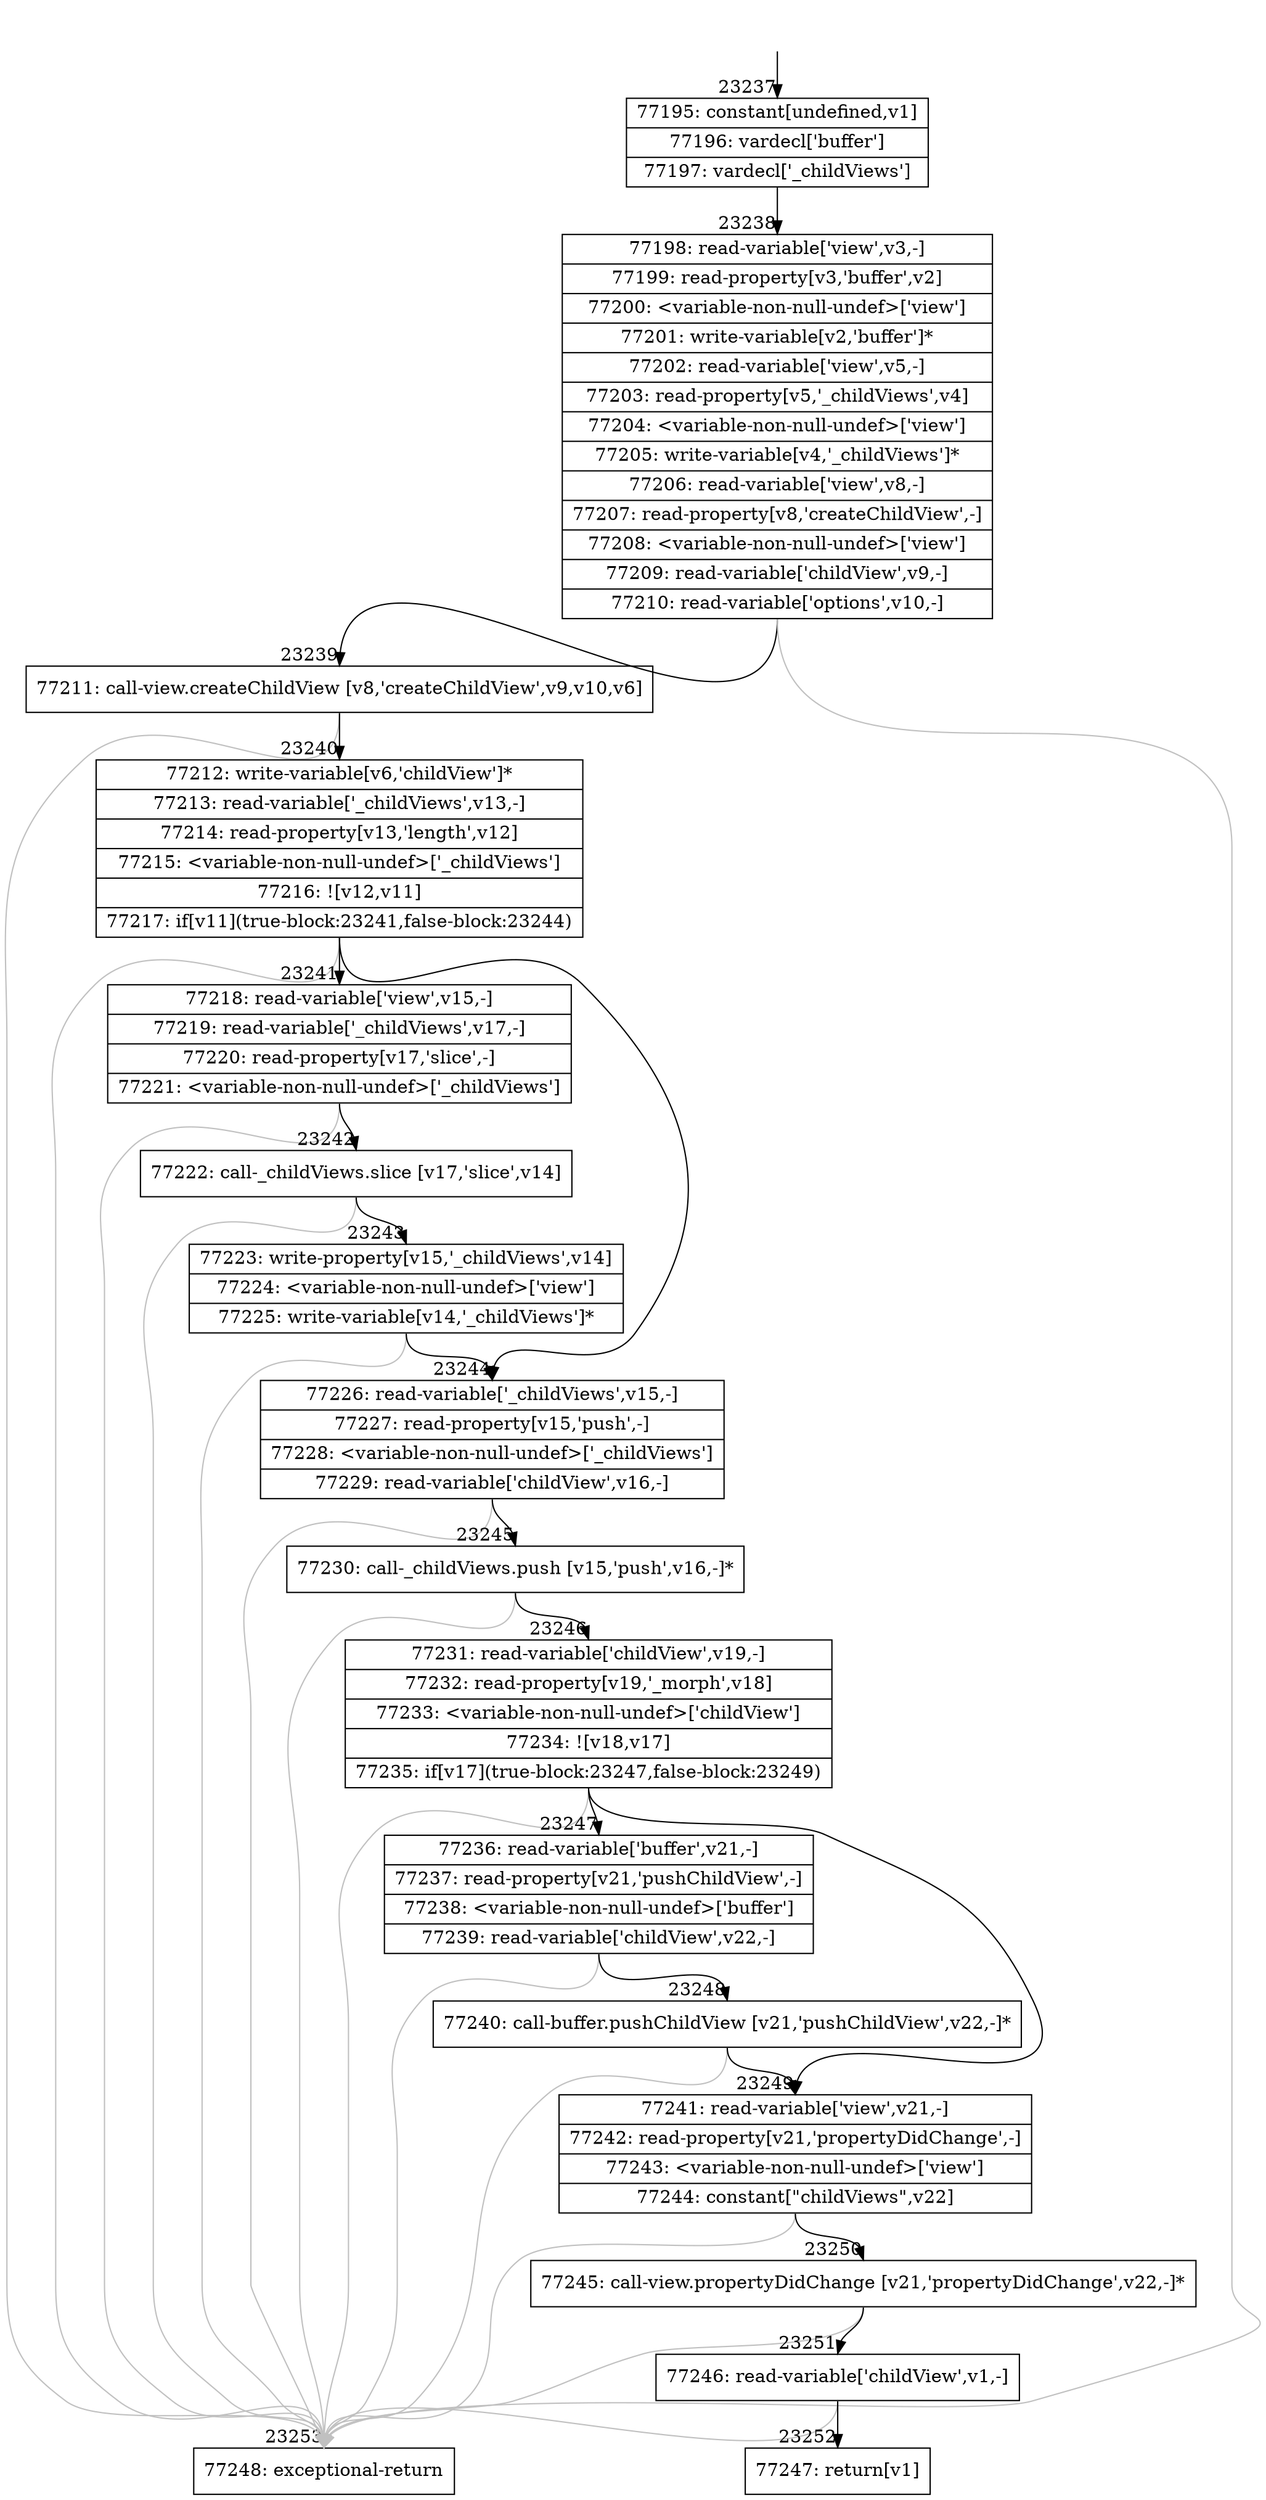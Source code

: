 digraph {
rankdir="TD"
BB_entry2029[shape=none,label=""];
BB_entry2029 -> BB23237 [tailport=s, headport=n, headlabel="    23237"]
BB23237 [shape=record label="{77195: constant[undefined,v1]|77196: vardecl['buffer']|77197: vardecl['_childViews']}" ] 
BB23237 -> BB23238 [tailport=s, headport=n, headlabel="      23238"]
BB23238 [shape=record label="{77198: read-variable['view',v3,-]|77199: read-property[v3,'buffer',v2]|77200: \<variable-non-null-undef\>['view']|77201: write-variable[v2,'buffer']*|77202: read-variable['view',v5,-]|77203: read-property[v5,'_childViews',v4]|77204: \<variable-non-null-undef\>['view']|77205: write-variable[v4,'_childViews']*|77206: read-variable['view',v8,-]|77207: read-property[v8,'createChildView',-]|77208: \<variable-non-null-undef\>['view']|77209: read-variable['childView',v9,-]|77210: read-variable['options',v10,-]}" ] 
BB23238 -> BB23239 [tailport=s, headport=n, headlabel="      23239"]
BB23238 -> BB23253 [tailport=s, headport=n, color=gray, headlabel="      23253"]
BB23239 [shape=record label="{77211: call-view.createChildView [v8,'createChildView',v9,v10,v6]}" ] 
BB23239 -> BB23240 [tailport=s, headport=n, headlabel="      23240"]
BB23239 -> BB23253 [tailport=s, headport=n, color=gray]
BB23240 [shape=record label="{77212: write-variable[v6,'childView']*|77213: read-variable['_childViews',v13,-]|77214: read-property[v13,'length',v12]|77215: \<variable-non-null-undef\>['_childViews']|77216: ![v12,v11]|77217: if[v11](true-block:23241,false-block:23244)}" ] 
BB23240 -> BB23241 [tailport=s, headport=n, headlabel="      23241"]
BB23240 -> BB23244 [tailport=s, headport=n, headlabel="      23244"]
BB23240 -> BB23253 [tailport=s, headport=n, color=gray]
BB23241 [shape=record label="{77218: read-variable['view',v15,-]|77219: read-variable['_childViews',v17,-]|77220: read-property[v17,'slice',-]|77221: \<variable-non-null-undef\>['_childViews']}" ] 
BB23241 -> BB23242 [tailport=s, headport=n, headlabel="      23242"]
BB23241 -> BB23253 [tailport=s, headport=n, color=gray]
BB23242 [shape=record label="{77222: call-_childViews.slice [v17,'slice',v14]}" ] 
BB23242 -> BB23243 [tailport=s, headport=n, headlabel="      23243"]
BB23242 -> BB23253 [tailport=s, headport=n, color=gray]
BB23243 [shape=record label="{77223: write-property[v15,'_childViews',v14]|77224: \<variable-non-null-undef\>['view']|77225: write-variable[v14,'_childViews']*}" ] 
BB23243 -> BB23244 [tailport=s, headport=n]
BB23243 -> BB23253 [tailport=s, headport=n, color=gray]
BB23244 [shape=record label="{77226: read-variable['_childViews',v15,-]|77227: read-property[v15,'push',-]|77228: \<variable-non-null-undef\>['_childViews']|77229: read-variable['childView',v16,-]}" ] 
BB23244 -> BB23245 [tailport=s, headport=n, headlabel="      23245"]
BB23244 -> BB23253 [tailport=s, headport=n, color=gray]
BB23245 [shape=record label="{77230: call-_childViews.push [v15,'push',v16,-]*}" ] 
BB23245 -> BB23246 [tailport=s, headport=n, headlabel="      23246"]
BB23245 -> BB23253 [tailport=s, headport=n, color=gray]
BB23246 [shape=record label="{77231: read-variable['childView',v19,-]|77232: read-property[v19,'_morph',v18]|77233: \<variable-non-null-undef\>['childView']|77234: ![v18,v17]|77235: if[v17](true-block:23247,false-block:23249)}" ] 
BB23246 -> BB23247 [tailport=s, headport=n, headlabel="      23247"]
BB23246 -> BB23249 [tailport=s, headport=n, headlabel="      23249"]
BB23246 -> BB23253 [tailport=s, headport=n, color=gray]
BB23247 [shape=record label="{77236: read-variable['buffer',v21,-]|77237: read-property[v21,'pushChildView',-]|77238: \<variable-non-null-undef\>['buffer']|77239: read-variable['childView',v22,-]}" ] 
BB23247 -> BB23248 [tailport=s, headport=n, headlabel="      23248"]
BB23247 -> BB23253 [tailport=s, headport=n, color=gray]
BB23248 [shape=record label="{77240: call-buffer.pushChildView [v21,'pushChildView',v22,-]*}" ] 
BB23248 -> BB23249 [tailport=s, headport=n]
BB23248 -> BB23253 [tailport=s, headport=n, color=gray]
BB23249 [shape=record label="{77241: read-variable['view',v21,-]|77242: read-property[v21,'propertyDidChange',-]|77243: \<variable-non-null-undef\>['view']|77244: constant[\"childViews\",v22]}" ] 
BB23249 -> BB23250 [tailport=s, headport=n, headlabel="      23250"]
BB23249 -> BB23253 [tailport=s, headport=n, color=gray]
BB23250 [shape=record label="{77245: call-view.propertyDidChange [v21,'propertyDidChange',v22,-]*}" ] 
BB23250 -> BB23251 [tailport=s, headport=n, headlabel="      23251"]
BB23250 -> BB23253 [tailport=s, headport=n, color=gray]
BB23251 [shape=record label="{77246: read-variable['childView',v1,-]}" ] 
BB23251 -> BB23252 [tailport=s, headport=n, headlabel="      23252"]
BB23251 -> BB23253 [tailport=s, headport=n, color=gray]
BB23252 [shape=record label="{77247: return[v1]}" ] 
BB23253 [shape=record label="{77248: exceptional-return}" ] 
//#$~ 43348
}
